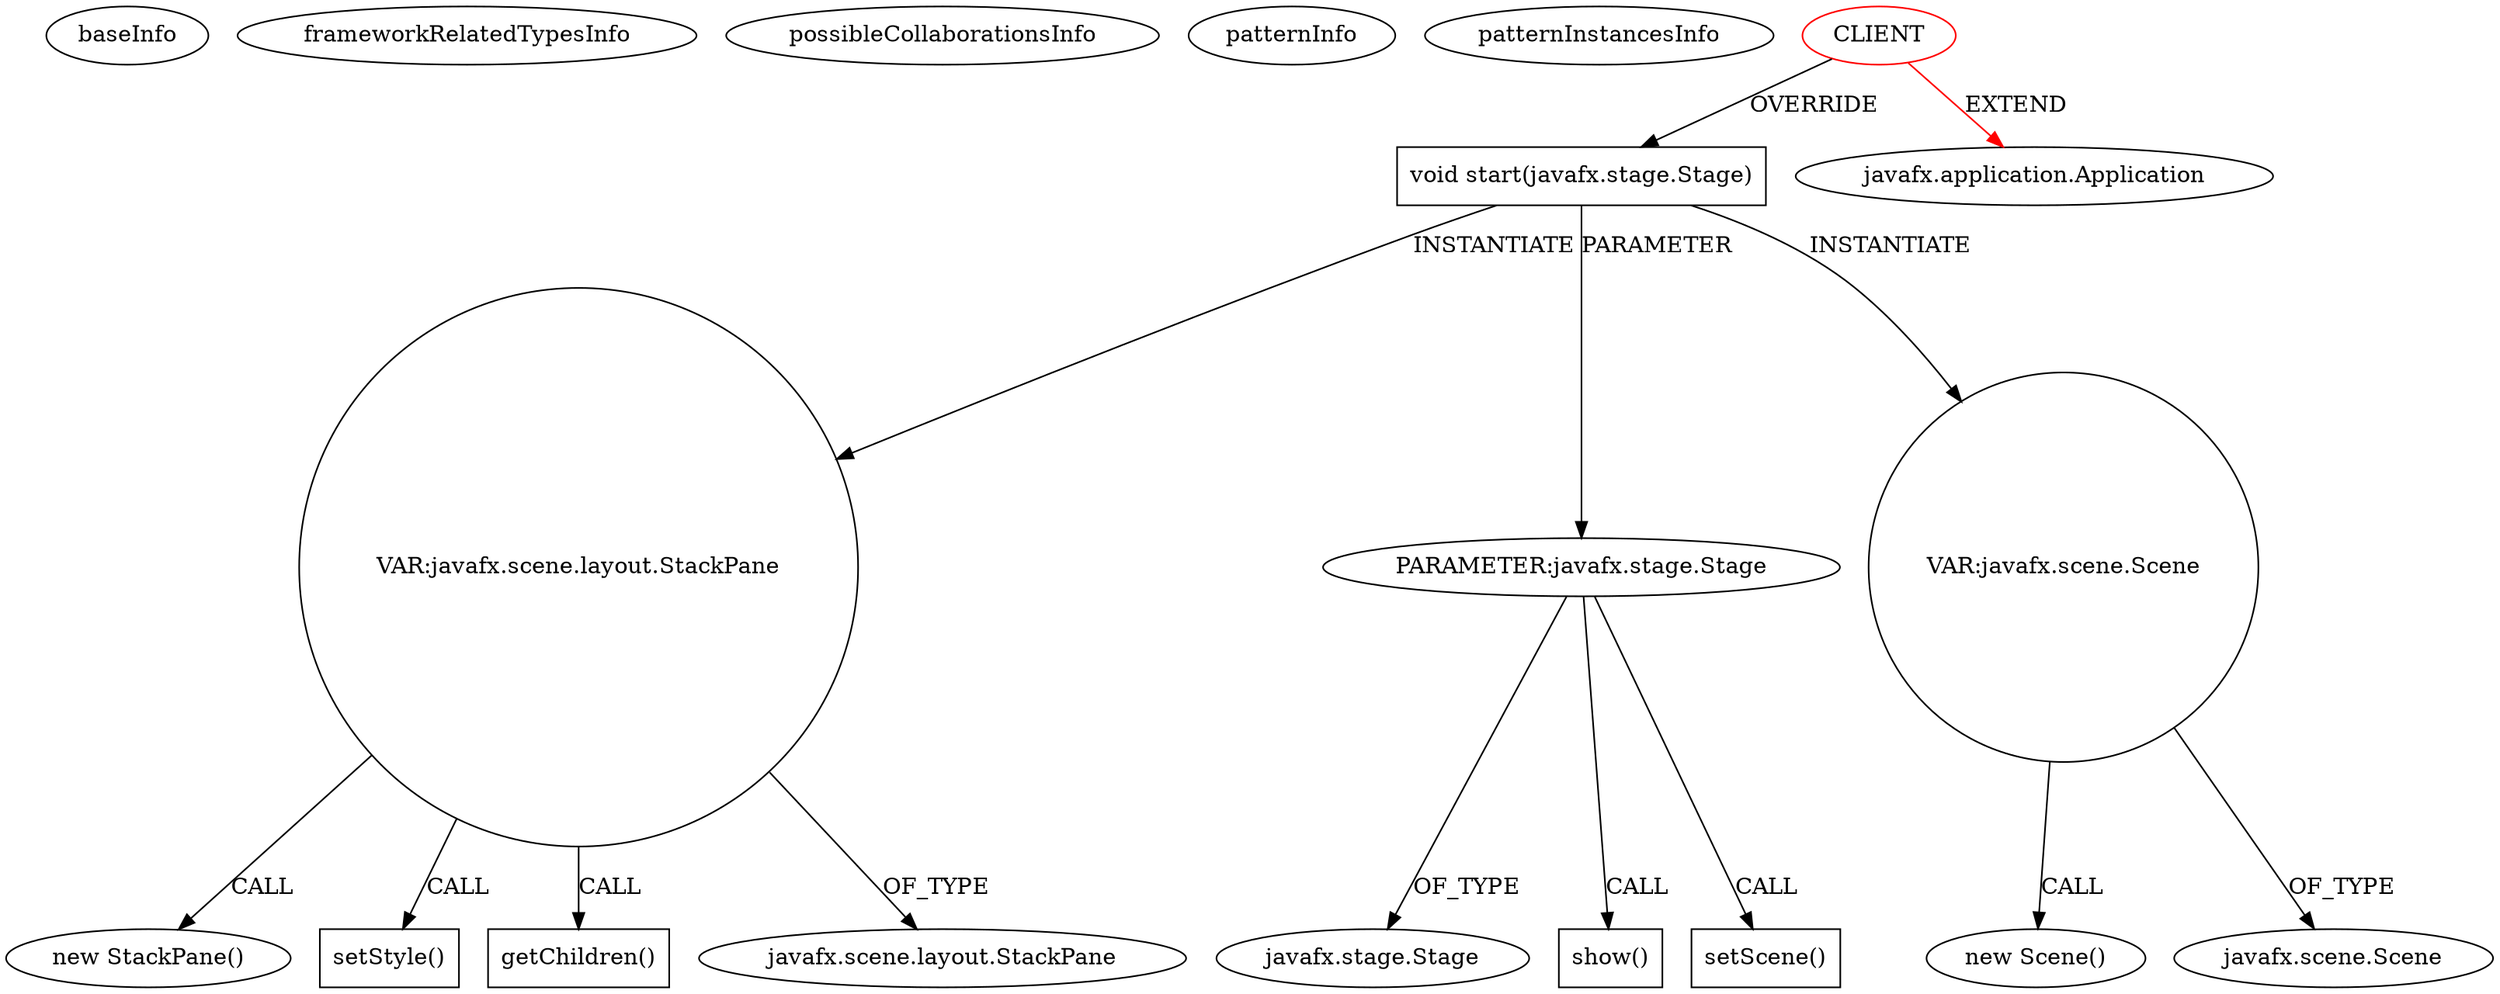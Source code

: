 digraph {
baseInfo[graphId=1014,category="pattern",isAnonymous=false,possibleRelation=false]
frameworkRelatedTypesInfo[0="javafx.application.Application"]
possibleCollaborationsInfo[]
patternInfo[frequency=2.0,patternRootClient=0]
patternInstancesInfo[0="Johnmalc-JavaFX~/Johnmalc-JavaFX/JavaFX-master/src/james/SecondStage.java~SecondStage~679",1="glurbi-labifx~/glurbi-labifx/labifx-master/src/main/java/glurbi/labifx/Labifx.java~Labifx~2774"]
5[label="new StackPane()",vertexType="CONSTRUCTOR_CALL",isFrameworkType=false]
6[label="VAR:javafx.scene.layout.StackPane",vertexType="VARIABLE_EXPRESION",isFrameworkType=false,shape=circle]
39[label="setStyle()",vertexType="INSIDE_CALL",isFrameworkType=false,shape=box]
2[label="void start(javafx.stage.Stage)",vertexType="OVERRIDING_METHOD_DECLARATION",isFrameworkType=false,shape=box]
0[label="CLIENT",vertexType="ROOT_CLIENT_CLASS_DECLARATION",isFrameworkType=false,color=red]
3[label="PARAMETER:javafx.stage.Stage",vertexType="PARAMETER_DECLARATION",isFrameworkType=false]
4[label="javafx.stage.Stage",vertexType="FRAMEWORK_CLASS_TYPE",isFrameworkType=false]
53[label="show()",vertexType="INSIDE_CALL",isFrameworkType=false,shape=box]
37[label="getChildren()",vertexType="INSIDE_CALL",isFrameworkType=false,shape=box]
1[label="javafx.application.Application",vertexType="FRAMEWORK_CLASS_TYPE",isFrameworkType=false]
9[label="VAR:javafx.scene.Scene",vertexType="VARIABLE_EXPRESION",isFrameworkType=false,shape=circle]
8[label="new Scene()",vertexType="CONSTRUCTOR_CALL",isFrameworkType=false]
41[label="setScene()",vertexType="INSIDE_CALL",isFrameworkType=false,shape=box]
7[label="javafx.scene.layout.StackPane",vertexType="FRAMEWORK_CLASS_TYPE",isFrameworkType=false]
10[label="javafx.scene.Scene",vertexType="FRAMEWORK_CLASS_TYPE",isFrameworkType=false]
6->7[label="OF_TYPE"]
2->3[label="PARAMETER"]
0->2[label="OVERRIDE"]
3->4[label="OF_TYPE"]
9->10[label="OF_TYPE"]
2->9[label="INSTANTIATE"]
6->5[label="CALL"]
2->6[label="INSTANTIATE"]
9->8[label="CALL"]
0->1[label="EXTEND",color=red]
6->39[label="CALL"]
3->41[label="CALL"]
3->53[label="CALL"]
6->37[label="CALL"]
}
